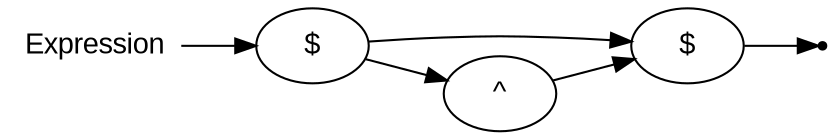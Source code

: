 digraph EXPRESSION {
  rankdir=LR;
  node [fontname="Arial"];
  start [label="Expression" shape=plaintext];
  end [label="" shape=point];
  A [label="$" shape=oval];
  B [label="$" shape=oval];
  C [label="^" shape=oval];
  start -> A;
  A -> C;
  A -> B;
  B -> end;
  C -> B;
}